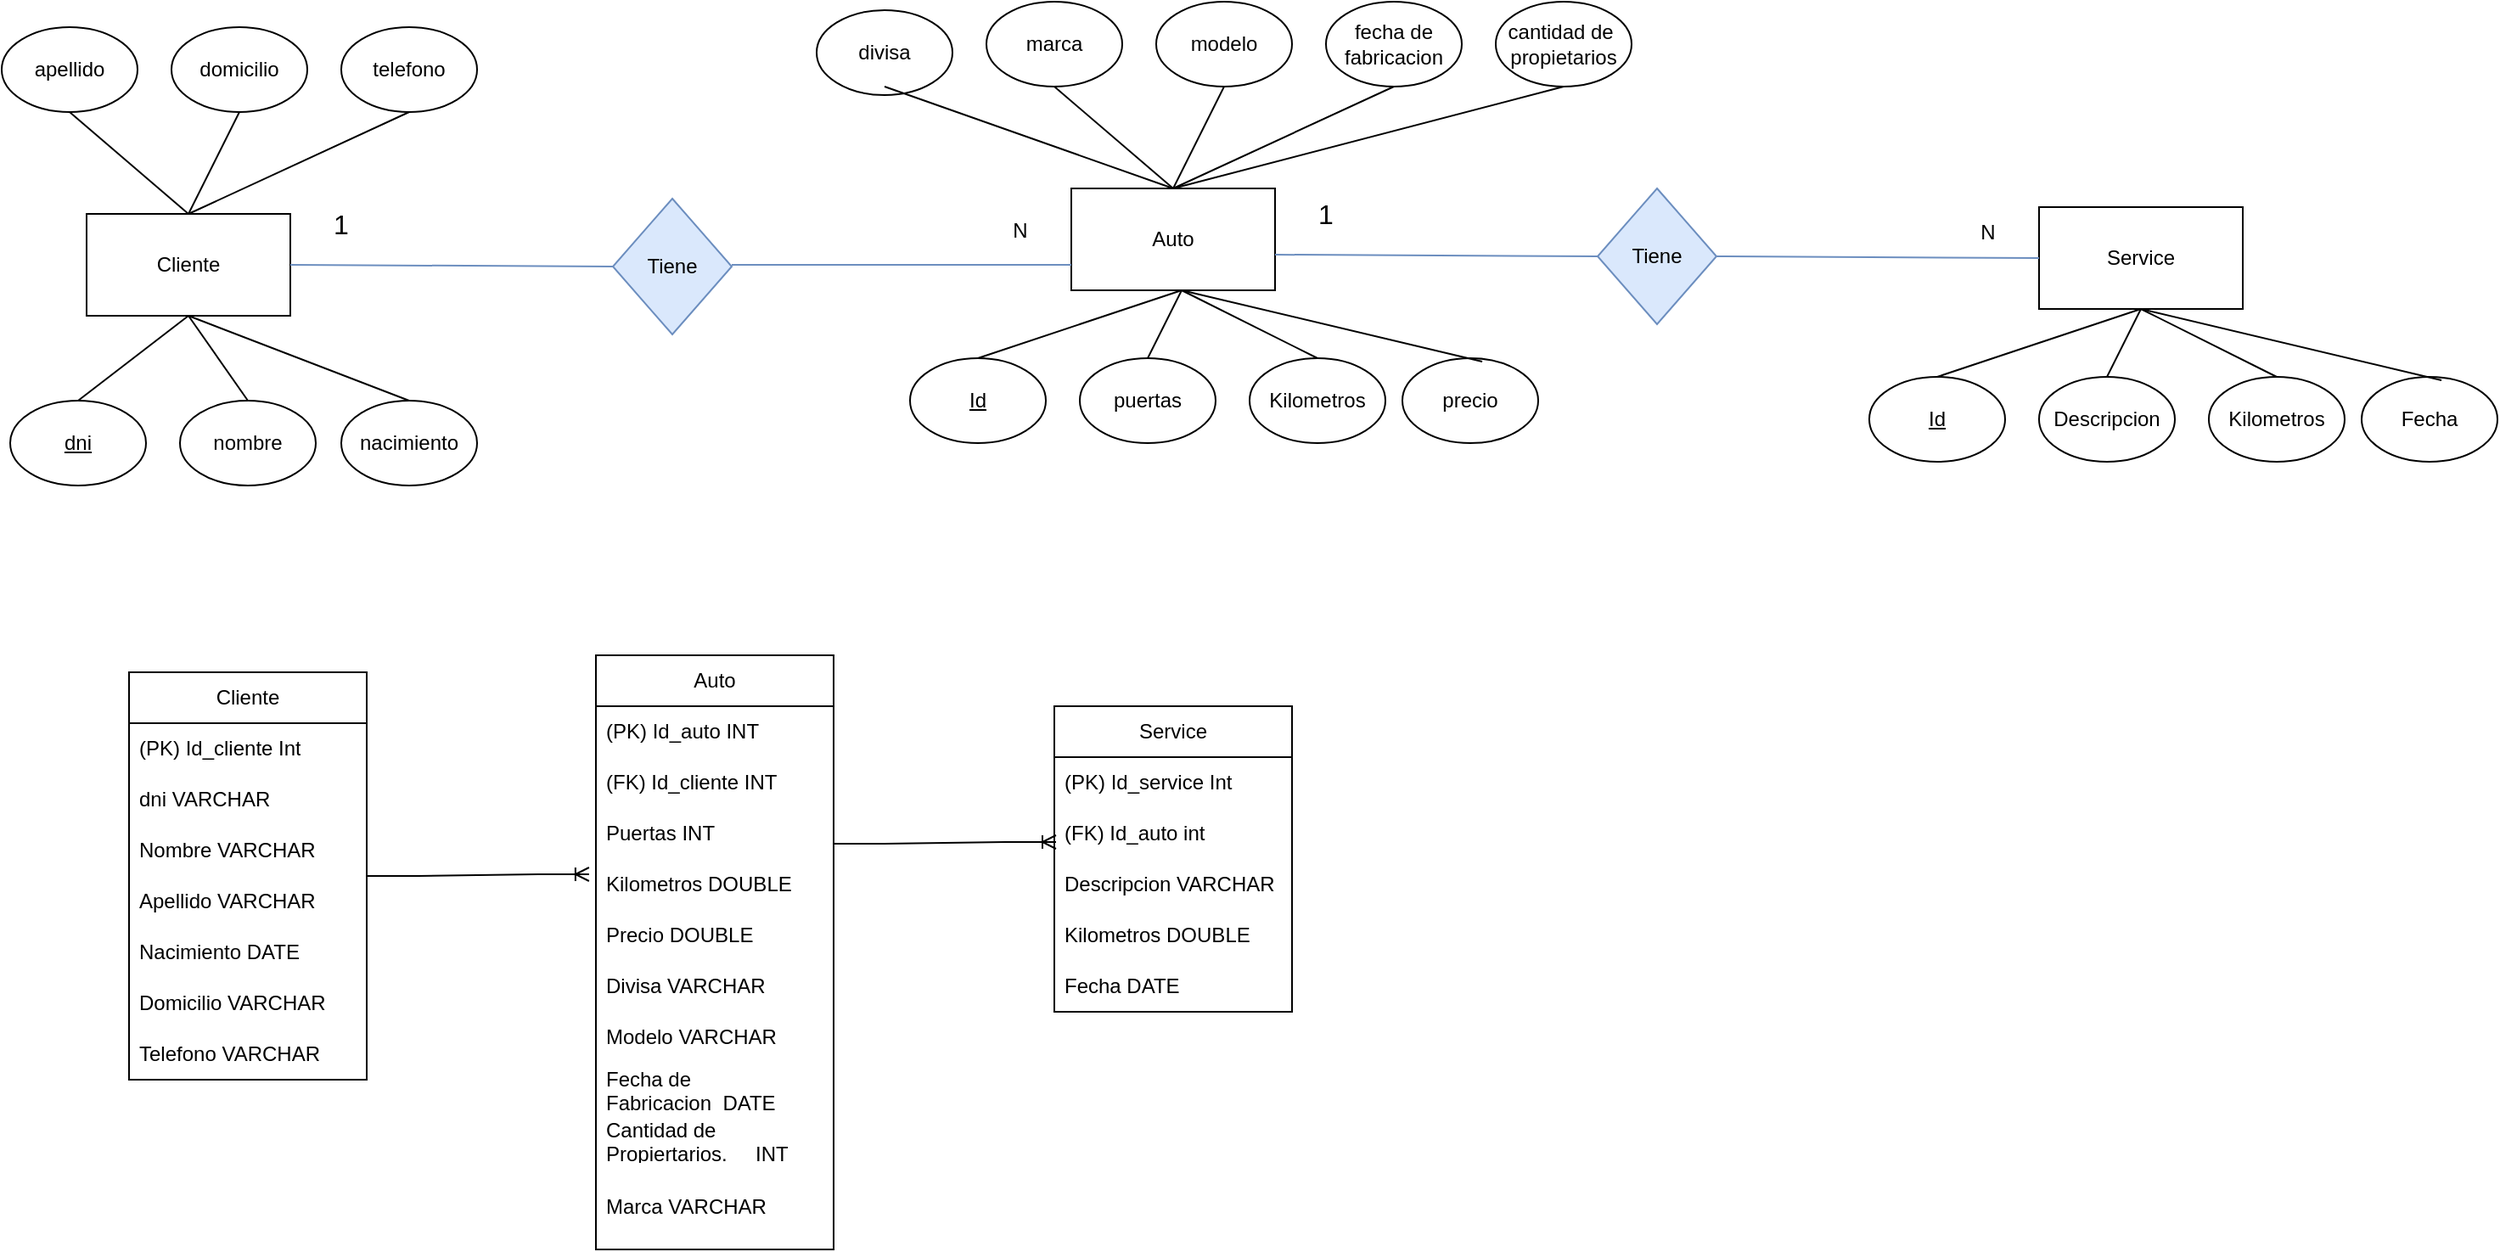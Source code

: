 <mxfile version="22.0.0" type="device">
  <diagram name="Página-1" id="FhEYSqoAmyUW1KmyxTYc">
    <mxGraphModel dx="1434" dy="752" grid="1" gridSize="10" guides="1" tooltips="1" connect="1" arrows="1" fold="1" page="1" pageScale="1" pageWidth="827" pageHeight="1169" math="0" shadow="0">
      <root>
        <mxCell id="0" />
        <mxCell id="1" parent="0" />
        <mxCell id="8k8SDluN_3D2_-qeHtZn-13" value="Auto" style="rounded=0;whiteSpace=wrap;html=1;" vertex="1" parent="1">
          <mxGeometry x="640" y="145" width="120" height="60" as="geometry" />
        </mxCell>
        <mxCell id="8k8SDluN_3D2_-qeHtZn-14" value="Service&lt;br&gt;" style="rounded=0;whiteSpace=wrap;html=1;" vertex="1" parent="1">
          <mxGeometry x="1210" y="156" width="120" height="60" as="geometry" />
        </mxCell>
        <mxCell id="8k8SDluN_3D2_-qeHtZn-15" value="Cliente" style="rounded=0;whiteSpace=wrap;html=1;" vertex="1" parent="1">
          <mxGeometry x="60" y="160" width="120" height="60" as="geometry" />
        </mxCell>
        <mxCell id="8k8SDluN_3D2_-qeHtZn-16" value="Descripcion" style="ellipse;whiteSpace=wrap;html=1;" vertex="1" parent="1">
          <mxGeometry x="1210" y="256" width="80" height="50" as="geometry" />
        </mxCell>
        <mxCell id="8k8SDluN_3D2_-qeHtZn-17" value="&lt;u&gt;Id&lt;/u&gt;" style="ellipse;whiteSpace=wrap;html=1;" vertex="1" parent="1">
          <mxGeometry x="1110" y="256" width="80" height="50" as="geometry" />
        </mxCell>
        <mxCell id="8k8SDluN_3D2_-qeHtZn-18" value="Kilometros" style="ellipse;whiteSpace=wrap;html=1;" vertex="1" parent="1">
          <mxGeometry x="1310" y="256" width="80" height="50" as="geometry" />
        </mxCell>
        <mxCell id="8k8SDluN_3D2_-qeHtZn-19" value="Fecha" style="ellipse;whiteSpace=wrap;html=1;" vertex="1" parent="1">
          <mxGeometry x="1400" y="256" width="80" height="50" as="geometry" />
        </mxCell>
        <mxCell id="8k8SDluN_3D2_-qeHtZn-20" value="" style="endArrow=none;html=1;rounded=0;entryX=0.5;entryY=1;entryDx=0;entryDy=0;exitX=0.5;exitY=0;exitDx=0;exitDy=0;" edge="1" parent="1" source="8k8SDluN_3D2_-qeHtZn-17" target="8k8SDluN_3D2_-qeHtZn-14">
          <mxGeometry width="50" height="50" relative="1" as="geometry">
            <mxPoint x="1160" y="206" as="sourcePoint" />
            <mxPoint x="1210" y="156" as="targetPoint" />
          </mxGeometry>
        </mxCell>
        <mxCell id="8k8SDluN_3D2_-qeHtZn-21" value="" style="endArrow=none;html=1;rounded=0;entryX=0.5;entryY=1;entryDx=0;entryDy=0;exitX=0.5;exitY=0;exitDx=0;exitDy=0;" edge="1" parent="1" source="8k8SDluN_3D2_-qeHtZn-16" target="8k8SDluN_3D2_-qeHtZn-14">
          <mxGeometry width="50" height="50" relative="1" as="geometry">
            <mxPoint x="1160" y="266" as="sourcePoint" />
            <mxPoint x="1280" y="226" as="targetPoint" />
          </mxGeometry>
        </mxCell>
        <mxCell id="8k8SDluN_3D2_-qeHtZn-22" value="" style="endArrow=none;html=1;rounded=0;exitX=0.5;exitY=0;exitDx=0;exitDy=0;" edge="1" parent="1" source="8k8SDluN_3D2_-qeHtZn-18">
          <mxGeometry width="50" height="50" relative="1" as="geometry">
            <mxPoint x="1170" y="276" as="sourcePoint" />
            <mxPoint x="1270" y="216" as="targetPoint" />
          </mxGeometry>
        </mxCell>
        <mxCell id="8k8SDluN_3D2_-qeHtZn-23" value="" style="endArrow=none;html=1;rounded=0;entryX=0.5;entryY=1;entryDx=0;entryDy=0;exitX=0.588;exitY=0.04;exitDx=0;exitDy=0;exitPerimeter=0;" edge="1" parent="1" source="8k8SDluN_3D2_-qeHtZn-19" target="8k8SDluN_3D2_-qeHtZn-14">
          <mxGeometry width="50" height="50" relative="1" as="geometry">
            <mxPoint x="1180" y="286" as="sourcePoint" />
            <mxPoint x="1300" y="246" as="targetPoint" />
          </mxGeometry>
        </mxCell>
        <mxCell id="8k8SDluN_3D2_-qeHtZn-25" value="&lt;u&gt;dni&lt;/u&gt;" style="ellipse;whiteSpace=wrap;html=1;" vertex="1" parent="1">
          <mxGeometry x="15" y="270" width="80" height="50" as="geometry" />
        </mxCell>
        <mxCell id="8k8SDluN_3D2_-qeHtZn-26" value="nombre" style="ellipse;whiteSpace=wrap;html=1;" vertex="1" parent="1">
          <mxGeometry x="115" y="270" width="80" height="50" as="geometry" />
        </mxCell>
        <mxCell id="8k8SDluN_3D2_-qeHtZn-27" value="apellido" style="ellipse;whiteSpace=wrap;html=1;" vertex="1" parent="1">
          <mxGeometry x="10" y="50" width="80" height="50" as="geometry" />
        </mxCell>
        <mxCell id="8k8SDluN_3D2_-qeHtZn-28" value="domicilio" style="ellipse;whiteSpace=wrap;html=1;" vertex="1" parent="1">
          <mxGeometry x="110" y="50" width="80" height="50" as="geometry" />
        </mxCell>
        <mxCell id="8k8SDluN_3D2_-qeHtZn-29" value="" style="endArrow=none;html=1;rounded=0;entryX=0.5;entryY=1;entryDx=0;entryDy=0;exitX=0.5;exitY=0;exitDx=0;exitDy=0;" edge="1" parent="1" source="8k8SDluN_3D2_-qeHtZn-25" target="8k8SDluN_3D2_-qeHtZn-15">
          <mxGeometry width="50" height="50" relative="1" as="geometry">
            <mxPoint x="110" y="440" as="sourcePoint" />
            <mxPoint x="160" y="390" as="targetPoint" />
          </mxGeometry>
        </mxCell>
        <mxCell id="8k8SDluN_3D2_-qeHtZn-30" value="nacimiento" style="ellipse;whiteSpace=wrap;html=1;" vertex="1" parent="1">
          <mxGeometry x="210" y="270" width="80" height="50" as="geometry" />
        </mxCell>
        <mxCell id="8k8SDluN_3D2_-qeHtZn-31" value="telefono" style="ellipse;whiteSpace=wrap;html=1;" vertex="1" parent="1">
          <mxGeometry x="210" y="50" width="80" height="50" as="geometry" />
        </mxCell>
        <mxCell id="8k8SDluN_3D2_-qeHtZn-32" value="" style="endArrow=none;html=1;rounded=0;entryX=0.5;entryY=1;entryDx=0;entryDy=0;exitX=0.5;exitY=0;exitDx=0;exitDy=0;" edge="1" parent="1" source="8k8SDluN_3D2_-qeHtZn-26" target="8k8SDluN_3D2_-qeHtZn-15">
          <mxGeometry width="50" height="50" relative="1" as="geometry">
            <mxPoint x="65" y="280" as="sourcePoint" />
            <mxPoint x="130" y="230" as="targetPoint" />
          </mxGeometry>
        </mxCell>
        <mxCell id="8k8SDluN_3D2_-qeHtZn-33" value="" style="endArrow=none;html=1;rounded=0;entryX=0.5;entryY=1;entryDx=0;entryDy=0;exitX=0.5;exitY=0;exitDx=0;exitDy=0;" edge="1" parent="1" source="8k8SDluN_3D2_-qeHtZn-30" target="8k8SDluN_3D2_-qeHtZn-15">
          <mxGeometry width="50" height="50" relative="1" as="geometry">
            <mxPoint x="75" y="290" as="sourcePoint" />
            <mxPoint x="140" y="240" as="targetPoint" />
          </mxGeometry>
        </mxCell>
        <mxCell id="8k8SDluN_3D2_-qeHtZn-34" value="" style="endArrow=none;html=1;rounded=0;entryX=0.5;entryY=1;entryDx=0;entryDy=0;exitX=0.5;exitY=0;exitDx=0;exitDy=0;" edge="1" parent="1" source="8k8SDluN_3D2_-qeHtZn-15" target="8k8SDluN_3D2_-qeHtZn-27">
          <mxGeometry width="50" height="50" relative="1" as="geometry">
            <mxPoint x="60" y="150" as="sourcePoint" />
            <mxPoint x="125" y="100" as="targetPoint" />
          </mxGeometry>
        </mxCell>
        <mxCell id="8k8SDluN_3D2_-qeHtZn-35" value="" style="endArrow=none;html=1;rounded=0;entryX=0.5;entryY=1;entryDx=0;entryDy=0;" edge="1" parent="1" target="8k8SDluN_3D2_-qeHtZn-28">
          <mxGeometry width="50" height="50" relative="1" as="geometry">
            <mxPoint x="120" y="160" as="sourcePoint" />
            <mxPoint x="60" y="110" as="targetPoint" />
          </mxGeometry>
        </mxCell>
        <mxCell id="8k8SDluN_3D2_-qeHtZn-36" value="" style="endArrow=none;html=1;rounded=0;entryX=0.5;entryY=1;entryDx=0;entryDy=0;exitX=0.5;exitY=0;exitDx=0;exitDy=0;" edge="1" parent="1" source="8k8SDluN_3D2_-qeHtZn-15" target="8k8SDluN_3D2_-qeHtZn-31">
          <mxGeometry width="50" height="50" relative="1" as="geometry">
            <mxPoint x="140" y="180" as="sourcePoint" />
            <mxPoint x="70" y="120" as="targetPoint" />
          </mxGeometry>
        </mxCell>
        <mxCell id="8k8SDluN_3D2_-qeHtZn-40" value="marca" style="ellipse;whiteSpace=wrap;html=1;" vertex="1" parent="1">
          <mxGeometry x="590" y="35" width="80" height="50" as="geometry" />
        </mxCell>
        <mxCell id="8k8SDluN_3D2_-qeHtZn-41" value="modelo" style="ellipse;whiteSpace=wrap;html=1;" vertex="1" parent="1">
          <mxGeometry x="690" y="35" width="80" height="50" as="geometry" />
        </mxCell>
        <mxCell id="8k8SDluN_3D2_-qeHtZn-42" value="fecha de&lt;br&gt;fabricacion" style="ellipse;whiteSpace=wrap;html=1;" vertex="1" parent="1">
          <mxGeometry x="790" y="35" width="80" height="50" as="geometry" />
        </mxCell>
        <mxCell id="8k8SDluN_3D2_-qeHtZn-43" value="" style="endArrow=none;html=1;rounded=0;entryX=0.5;entryY=1;entryDx=0;entryDy=0;exitX=0.5;exitY=0;exitDx=0;exitDy=0;" edge="1" parent="1" target="8k8SDluN_3D2_-qeHtZn-40">
          <mxGeometry width="50" height="50" relative="1" as="geometry">
            <mxPoint x="700" y="145" as="sourcePoint" />
            <mxPoint x="705" y="85" as="targetPoint" />
          </mxGeometry>
        </mxCell>
        <mxCell id="8k8SDluN_3D2_-qeHtZn-44" value="" style="endArrow=none;html=1;rounded=0;entryX=0.5;entryY=1;entryDx=0;entryDy=0;" edge="1" parent="1" target="8k8SDluN_3D2_-qeHtZn-41">
          <mxGeometry width="50" height="50" relative="1" as="geometry">
            <mxPoint x="700" y="145" as="sourcePoint" />
            <mxPoint x="640" y="95" as="targetPoint" />
          </mxGeometry>
        </mxCell>
        <mxCell id="8k8SDluN_3D2_-qeHtZn-45" value="" style="endArrow=none;html=1;rounded=0;entryX=0.5;entryY=1;entryDx=0;entryDy=0;exitX=0.5;exitY=0;exitDx=0;exitDy=0;" edge="1" parent="1" target="8k8SDluN_3D2_-qeHtZn-42">
          <mxGeometry width="50" height="50" relative="1" as="geometry">
            <mxPoint x="700" y="145" as="sourcePoint" />
            <mxPoint x="650" y="105" as="targetPoint" />
          </mxGeometry>
        </mxCell>
        <mxCell id="8k8SDluN_3D2_-qeHtZn-46" value="puertas" style="ellipse;whiteSpace=wrap;html=1;" vertex="1" parent="1">
          <mxGeometry x="645" y="245" width="80" height="50" as="geometry" />
        </mxCell>
        <mxCell id="8k8SDluN_3D2_-qeHtZn-47" value="&lt;u&gt;Id&lt;/u&gt;" style="ellipse;whiteSpace=wrap;html=1;" vertex="1" parent="1">
          <mxGeometry x="545" y="245" width="80" height="50" as="geometry" />
        </mxCell>
        <mxCell id="8k8SDluN_3D2_-qeHtZn-48" value="Kilometros" style="ellipse;whiteSpace=wrap;html=1;" vertex="1" parent="1">
          <mxGeometry x="745" y="245" width="80" height="50" as="geometry" />
        </mxCell>
        <mxCell id="8k8SDluN_3D2_-qeHtZn-49" value="precio" style="ellipse;whiteSpace=wrap;html=1;" vertex="1" parent="1">
          <mxGeometry x="835" y="245" width="80" height="50" as="geometry" />
        </mxCell>
        <mxCell id="8k8SDluN_3D2_-qeHtZn-50" value="" style="endArrow=none;html=1;rounded=0;entryX=0.5;entryY=1;entryDx=0;entryDy=0;exitX=0.5;exitY=0;exitDx=0;exitDy=0;" edge="1" parent="1" source="8k8SDluN_3D2_-qeHtZn-47">
          <mxGeometry width="50" height="50" relative="1" as="geometry">
            <mxPoint x="595" y="195" as="sourcePoint" />
            <mxPoint x="705" y="205" as="targetPoint" />
          </mxGeometry>
        </mxCell>
        <mxCell id="8k8SDluN_3D2_-qeHtZn-51" value="" style="endArrow=none;html=1;rounded=0;entryX=0.5;entryY=1;entryDx=0;entryDy=0;exitX=0.5;exitY=0;exitDx=0;exitDy=0;" edge="1" parent="1" source="8k8SDluN_3D2_-qeHtZn-46">
          <mxGeometry width="50" height="50" relative="1" as="geometry">
            <mxPoint x="595" y="255" as="sourcePoint" />
            <mxPoint x="705" y="205" as="targetPoint" />
          </mxGeometry>
        </mxCell>
        <mxCell id="8k8SDluN_3D2_-qeHtZn-52" value="" style="endArrow=none;html=1;rounded=0;exitX=0.5;exitY=0;exitDx=0;exitDy=0;" edge="1" parent="1" source="8k8SDluN_3D2_-qeHtZn-48">
          <mxGeometry width="50" height="50" relative="1" as="geometry">
            <mxPoint x="605" y="265" as="sourcePoint" />
            <mxPoint x="705" y="205" as="targetPoint" />
          </mxGeometry>
        </mxCell>
        <mxCell id="8k8SDluN_3D2_-qeHtZn-53" value="" style="endArrow=none;html=1;rounded=0;entryX=0.5;entryY=1;entryDx=0;entryDy=0;exitX=0.588;exitY=0.04;exitDx=0;exitDy=0;exitPerimeter=0;" edge="1" parent="1" source="8k8SDluN_3D2_-qeHtZn-49">
          <mxGeometry width="50" height="50" relative="1" as="geometry">
            <mxPoint x="615" y="275" as="sourcePoint" />
            <mxPoint x="705" y="205" as="targetPoint" />
          </mxGeometry>
        </mxCell>
        <mxCell id="8k8SDluN_3D2_-qeHtZn-54" value="divisa" style="ellipse;whiteSpace=wrap;html=1;" vertex="1" parent="1">
          <mxGeometry x="490" y="40" width="80" height="50" as="geometry" />
        </mxCell>
        <mxCell id="8k8SDluN_3D2_-qeHtZn-55" value="" style="endArrow=none;html=1;rounded=0;entryX=0.5;entryY=1;entryDx=0;entryDy=0;exitX=0.5;exitY=0;exitDx=0;exitDy=0;" edge="1" parent="1" source="8k8SDluN_3D2_-qeHtZn-13">
          <mxGeometry width="50" height="50" relative="1" as="geometry">
            <mxPoint x="710" y="155" as="sourcePoint" />
            <mxPoint x="530" y="85" as="targetPoint" />
          </mxGeometry>
        </mxCell>
        <mxCell id="8k8SDluN_3D2_-qeHtZn-56" value="cantidad de&amp;nbsp;&lt;br&gt;propietarios" style="ellipse;whiteSpace=wrap;html=1;" vertex="1" parent="1">
          <mxGeometry x="890" y="35" width="80" height="50" as="geometry" />
        </mxCell>
        <mxCell id="8k8SDluN_3D2_-qeHtZn-57" value="" style="endArrow=none;html=1;rounded=0;entryX=0.5;entryY=1;entryDx=0;entryDy=0;exitX=0.5;exitY=0;exitDx=0;exitDy=0;" edge="1" parent="1" source="8k8SDluN_3D2_-qeHtZn-13" target="8k8SDluN_3D2_-qeHtZn-56">
          <mxGeometry width="50" height="50" relative="1" as="geometry">
            <mxPoint x="710" y="155" as="sourcePoint" />
            <mxPoint x="840" y="95" as="targetPoint" />
          </mxGeometry>
        </mxCell>
        <mxCell id="8k8SDluN_3D2_-qeHtZn-58" value="Tiene" style="rhombus;whiteSpace=wrap;html=1;fillColor=#dae8fc;strokeColor=#6c8ebf;" vertex="1" parent="1">
          <mxGeometry x="370" y="151" width="70" height="80" as="geometry" />
        </mxCell>
        <mxCell id="8k8SDluN_3D2_-qeHtZn-59" value="" style="endArrow=none;html=1;rounded=0;exitX=1;exitY=0.5;exitDx=0;exitDy=0;entryX=0;entryY=0.5;entryDx=0;entryDy=0;fillColor=#dae8fc;strokeColor=#6c8ebf;" edge="1" parent="1" source="8k8SDluN_3D2_-qeHtZn-15" target="8k8SDluN_3D2_-qeHtZn-58">
          <mxGeometry width="50" height="50" relative="1" as="geometry">
            <mxPoint x="210" y="205" as="sourcePoint" />
            <mxPoint x="260" y="155" as="targetPoint" />
          </mxGeometry>
        </mxCell>
        <mxCell id="8k8SDluN_3D2_-qeHtZn-60" value="" style="endArrow=none;html=1;rounded=0;entryX=0;entryY=0.75;entryDx=0;entryDy=0;fillColor=#dae8fc;strokeColor=#6c8ebf;" edge="1" parent="1" target="8k8SDluN_3D2_-qeHtZn-13">
          <mxGeometry width="50" height="50" relative="1" as="geometry">
            <mxPoint x="440" y="190" as="sourcePoint" />
            <mxPoint x="490" y="140" as="targetPoint" />
          </mxGeometry>
        </mxCell>
        <mxCell id="8k8SDluN_3D2_-qeHtZn-61" value="1" style="text;html=1;strokeColor=none;fillColor=none;align=center;verticalAlign=middle;whiteSpace=wrap;rounded=0;fontSize=16;" vertex="1" parent="1">
          <mxGeometry x="180" y="151" width="60" height="30" as="geometry" />
        </mxCell>
        <mxCell id="8k8SDluN_3D2_-qeHtZn-62" value="N" style="text;html=1;strokeColor=none;fillColor=none;align=center;verticalAlign=middle;whiteSpace=wrap;rounded=0;" vertex="1" parent="1">
          <mxGeometry x="580" y="155" width="60" height="30" as="geometry" />
        </mxCell>
        <mxCell id="8k8SDluN_3D2_-qeHtZn-67" value="" style="endArrow=none;html=1;rounded=0;exitX=1;exitY=0.5;exitDx=0;exitDy=0;entryX=0;entryY=0.5;entryDx=0;entryDy=0;fillColor=#dae8fc;strokeColor=#6c8ebf;" edge="1" parent="1">
          <mxGeometry width="50" height="50" relative="1" as="geometry">
            <mxPoint x="760" y="184" as="sourcePoint" />
            <mxPoint x="950" y="185" as="targetPoint" />
          </mxGeometry>
        </mxCell>
        <mxCell id="8k8SDluN_3D2_-qeHtZn-68" value="1" style="text;html=1;strokeColor=none;fillColor=none;align=center;verticalAlign=middle;whiteSpace=wrap;rounded=0;fontSize=16;" vertex="1" parent="1">
          <mxGeometry x="760" y="145" width="60" height="30" as="geometry" />
        </mxCell>
        <mxCell id="8k8SDluN_3D2_-qeHtZn-69" value="Tiene" style="rhombus;whiteSpace=wrap;html=1;fillColor=#dae8fc;strokeColor=#6c8ebf;" vertex="1" parent="1">
          <mxGeometry x="950" y="145" width="70" height="80" as="geometry" />
        </mxCell>
        <mxCell id="8k8SDluN_3D2_-qeHtZn-70" value="N" style="text;html=1;strokeColor=none;fillColor=none;align=center;verticalAlign=middle;whiteSpace=wrap;rounded=0;" vertex="1" parent="1">
          <mxGeometry x="1150" y="156" width="60" height="30" as="geometry" />
        </mxCell>
        <mxCell id="8k8SDluN_3D2_-qeHtZn-71" value="" style="endArrow=none;html=1;rounded=0;exitX=1;exitY=0.5;exitDx=0;exitDy=0;entryX=0;entryY=0.5;entryDx=0;entryDy=0;fillColor=#dae8fc;strokeColor=#6c8ebf;" edge="1" parent="1" source="8k8SDluN_3D2_-qeHtZn-69" target="8k8SDluN_3D2_-qeHtZn-14">
          <mxGeometry width="50" height="50" relative="1" as="geometry">
            <mxPoint x="990" y="231" as="sourcePoint" />
            <mxPoint x="1180" y="232" as="targetPoint" />
          </mxGeometry>
        </mxCell>
        <mxCell id="8k8SDluN_3D2_-qeHtZn-72" value="Cliente" style="swimlane;fontStyle=0;childLayout=stackLayout;horizontal=1;startSize=30;horizontalStack=0;resizeParent=1;resizeParentMax=0;resizeLast=0;collapsible=1;marginBottom=0;whiteSpace=wrap;html=1;" vertex="1" parent="1">
          <mxGeometry x="85" y="430" width="140" height="240" as="geometry" />
        </mxCell>
        <mxCell id="8k8SDluN_3D2_-qeHtZn-73" value="(PK) Id_cliente Int" style="text;strokeColor=none;fillColor=none;align=left;verticalAlign=middle;spacingLeft=4;spacingRight=4;overflow=hidden;points=[[0,0.5],[1,0.5]];portConstraint=eastwest;rotatable=0;whiteSpace=wrap;html=1;" vertex="1" parent="8k8SDluN_3D2_-qeHtZn-72">
          <mxGeometry y="30" width="140" height="30" as="geometry" />
        </mxCell>
        <mxCell id="8k8SDluN_3D2_-qeHtZn-74" value="dni VARCHAR" style="text;strokeColor=none;fillColor=none;align=left;verticalAlign=middle;spacingLeft=4;spacingRight=4;overflow=hidden;points=[[0,0.5],[1,0.5]];portConstraint=eastwest;rotatable=0;whiteSpace=wrap;html=1;" vertex="1" parent="8k8SDluN_3D2_-qeHtZn-72">
          <mxGeometry y="60" width="140" height="30" as="geometry" />
        </mxCell>
        <mxCell id="8k8SDluN_3D2_-qeHtZn-77" value="Nombre VARCHAR" style="text;strokeColor=none;fillColor=none;align=left;verticalAlign=middle;spacingLeft=4;spacingRight=4;overflow=hidden;points=[[0,0.5],[1,0.5]];portConstraint=eastwest;rotatable=0;whiteSpace=wrap;html=1;" vertex="1" parent="8k8SDluN_3D2_-qeHtZn-72">
          <mxGeometry y="90" width="140" height="30" as="geometry" />
        </mxCell>
        <mxCell id="8k8SDluN_3D2_-qeHtZn-78" value="Apellido VARCHAR" style="text;strokeColor=none;fillColor=none;align=left;verticalAlign=middle;spacingLeft=4;spacingRight=4;overflow=hidden;points=[[0,0.5],[1,0.5]];portConstraint=eastwest;rotatable=0;whiteSpace=wrap;html=1;" vertex="1" parent="8k8SDluN_3D2_-qeHtZn-72">
          <mxGeometry y="120" width="140" height="30" as="geometry" />
        </mxCell>
        <mxCell id="8k8SDluN_3D2_-qeHtZn-79" value="Nacimiento DATE" style="text;strokeColor=none;fillColor=none;align=left;verticalAlign=middle;spacingLeft=4;spacingRight=4;overflow=hidden;points=[[0,0.5],[1,0.5]];portConstraint=eastwest;rotatable=0;whiteSpace=wrap;html=1;" vertex="1" parent="8k8SDluN_3D2_-qeHtZn-72">
          <mxGeometry y="150" width="140" height="30" as="geometry" />
        </mxCell>
        <mxCell id="8k8SDluN_3D2_-qeHtZn-80" value="Domicilio VARCHAR" style="text;strokeColor=none;fillColor=none;align=left;verticalAlign=middle;spacingLeft=4;spacingRight=4;overflow=hidden;points=[[0,0.5],[1,0.5]];portConstraint=eastwest;rotatable=0;whiteSpace=wrap;html=1;" vertex="1" parent="8k8SDluN_3D2_-qeHtZn-72">
          <mxGeometry y="180" width="140" height="30" as="geometry" />
        </mxCell>
        <mxCell id="8k8SDluN_3D2_-qeHtZn-81" value="Telefono VARCHAR" style="text;strokeColor=none;fillColor=none;align=left;verticalAlign=middle;spacingLeft=4;spacingRight=4;overflow=hidden;points=[[0,0.5],[1,0.5]];portConstraint=eastwest;rotatable=0;whiteSpace=wrap;html=1;" vertex="1" parent="8k8SDluN_3D2_-qeHtZn-72">
          <mxGeometry y="210" width="140" height="30" as="geometry" />
        </mxCell>
        <mxCell id="8k8SDluN_3D2_-qeHtZn-82" value="Auto" style="swimlane;fontStyle=0;childLayout=stackLayout;horizontal=1;startSize=30;horizontalStack=0;resizeParent=1;resizeParentMax=0;resizeLast=0;collapsible=1;marginBottom=0;whiteSpace=wrap;html=1;" vertex="1" parent="1">
          <mxGeometry x="360" y="420" width="140" height="350" as="geometry" />
        </mxCell>
        <mxCell id="8k8SDluN_3D2_-qeHtZn-83" value="(PK) Id_auto INT" style="text;strokeColor=none;fillColor=none;align=left;verticalAlign=middle;spacingLeft=4;spacingRight=4;overflow=hidden;points=[[0,0.5],[1,0.5]];portConstraint=eastwest;rotatable=0;whiteSpace=wrap;html=1;" vertex="1" parent="8k8SDluN_3D2_-qeHtZn-82">
          <mxGeometry y="30" width="140" height="30" as="geometry" />
        </mxCell>
        <mxCell id="8k8SDluN_3D2_-qeHtZn-84" value="(FK) Id_cliente INT" style="text;strokeColor=none;fillColor=none;align=left;verticalAlign=middle;spacingLeft=4;spacingRight=4;overflow=hidden;points=[[0,0.5],[1,0.5]];portConstraint=eastwest;rotatable=0;whiteSpace=wrap;html=1;" vertex="1" parent="8k8SDluN_3D2_-qeHtZn-82">
          <mxGeometry y="60" width="140" height="30" as="geometry" />
        </mxCell>
        <mxCell id="8k8SDluN_3D2_-qeHtZn-85" value="Puertas INT" style="text;strokeColor=none;fillColor=none;align=left;verticalAlign=middle;spacingLeft=4;spacingRight=4;overflow=hidden;points=[[0,0.5],[1,0.5]];portConstraint=eastwest;rotatable=0;whiteSpace=wrap;html=1;" vertex="1" parent="8k8SDluN_3D2_-qeHtZn-82">
          <mxGeometry y="90" width="140" height="30" as="geometry" />
        </mxCell>
        <mxCell id="8k8SDluN_3D2_-qeHtZn-86" value="Kilometros DOUBLE" style="text;strokeColor=none;fillColor=none;align=left;verticalAlign=middle;spacingLeft=4;spacingRight=4;overflow=hidden;points=[[0,0.5],[1,0.5]];portConstraint=eastwest;rotatable=0;whiteSpace=wrap;html=1;" vertex="1" parent="8k8SDluN_3D2_-qeHtZn-82">
          <mxGeometry y="120" width="140" height="30" as="geometry" />
        </mxCell>
        <mxCell id="8k8SDluN_3D2_-qeHtZn-87" value="Precio DOUBLE" style="text;strokeColor=none;fillColor=none;align=left;verticalAlign=middle;spacingLeft=4;spacingRight=4;overflow=hidden;points=[[0,0.5],[1,0.5]];portConstraint=eastwest;rotatable=0;whiteSpace=wrap;html=1;" vertex="1" parent="8k8SDluN_3D2_-qeHtZn-82">
          <mxGeometry y="150" width="140" height="30" as="geometry" />
        </mxCell>
        <mxCell id="8k8SDluN_3D2_-qeHtZn-88" value="Divisa VARCHAR" style="text;strokeColor=none;fillColor=none;align=left;verticalAlign=middle;spacingLeft=4;spacingRight=4;overflow=hidden;points=[[0,0.5],[1,0.5]];portConstraint=eastwest;rotatable=0;whiteSpace=wrap;html=1;" vertex="1" parent="8k8SDluN_3D2_-qeHtZn-82">
          <mxGeometry y="180" width="140" height="30" as="geometry" />
        </mxCell>
        <mxCell id="8k8SDluN_3D2_-qeHtZn-90" value="Modelo VARCHAR" style="text;strokeColor=none;fillColor=none;align=left;verticalAlign=middle;spacingLeft=4;spacingRight=4;overflow=hidden;points=[[0,0.5],[1,0.5]];portConstraint=eastwest;rotatable=0;whiteSpace=wrap;html=1;" vertex="1" parent="8k8SDluN_3D2_-qeHtZn-82">
          <mxGeometry y="210" width="140" height="30" as="geometry" />
        </mxCell>
        <mxCell id="8k8SDluN_3D2_-qeHtZn-91" value="Fecha de&lt;br&gt;Fabricacion&amp;nbsp; DATE" style="text;strokeColor=none;fillColor=none;align=left;verticalAlign=middle;spacingLeft=4;spacingRight=4;overflow=hidden;points=[[0,0.5],[1,0.5]];portConstraint=eastwest;rotatable=0;whiteSpace=wrap;html=1;" vertex="1" parent="8k8SDluN_3D2_-qeHtZn-82">
          <mxGeometry y="240" width="140" height="30" as="geometry" />
        </mxCell>
        <mxCell id="8k8SDluN_3D2_-qeHtZn-92" value="Cantidad de&amp;nbsp;&lt;br&gt;Propiertarios.&amp;nbsp; &amp;nbsp; &amp;nbsp;INT" style="text;strokeColor=none;fillColor=none;align=left;verticalAlign=middle;spacingLeft=4;spacingRight=4;overflow=hidden;points=[[0,0.5],[1,0.5]];portConstraint=eastwest;rotatable=0;whiteSpace=wrap;html=1;" vertex="1" parent="8k8SDluN_3D2_-qeHtZn-82">
          <mxGeometry y="270" width="140" height="30" as="geometry" />
        </mxCell>
        <mxCell id="8k8SDluN_3D2_-qeHtZn-89" value="Marca VARCHAR" style="text;strokeColor=none;fillColor=none;align=left;verticalAlign=middle;spacingLeft=4;spacingRight=4;overflow=hidden;points=[[0,0.5],[1,0.5]];portConstraint=eastwest;rotatable=0;whiteSpace=wrap;html=1;" vertex="1" parent="8k8SDluN_3D2_-qeHtZn-82">
          <mxGeometry y="300" width="140" height="50" as="geometry" />
        </mxCell>
        <mxCell id="8k8SDluN_3D2_-qeHtZn-93" value="Service" style="swimlane;fontStyle=0;childLayout=stackLayout;horizontal=1;startSize=30;horizontalStack=0;resizeParent=1;resizeParentMax=0;resizeLast=0;collapsible=1;marginBottom=0;whiteSpace=wrap;html=1;" vertex="1" parent="1">
          <mxGeometry x="630" y="450" width="140" height="180" as="geometry" />
        </mxCell>
        <mxCell id="8k8SDluN_3D2_-qeHtZn-94" value="(PK) Id_service Int" style="text;strokeColor=none;fillColor=none;align=left;verticalAlign=middle;spacingLeft=4;spacingRight=4;overflow=hidden;points=[[0,0.5],[1,0.5]];portConstraint=eastwest;rotatable=0;whiteSpace=wrap;html=1;" vertex="1" parent="8k8SDluN_3D2_-qeHtZn-93">
          <mxGeometry y="30" width="140" height="30" as="geometry" />
        </mxCell>
        <mxCell id="8k8SDluN_3D2_-qeHtZn-95" value="(FK) Id_auto int" style="text;strokeColor=none;fillColor=none;align=left;verticalAlign=middle;spacingLeft=4;spacingRight=4;overflow=hidden;points=[[0,0.5],[1,0.5]];portConstraint=eastwest;rotatable=0;whiteSpace=wrap;html=1;" vertex="1" parent="8k8SDluN_3D2_-qeHtZn-93">
          <mxGeometry y="60" width="140" height="30" as="geometry" />
        </mxCell>
        <mxCell id="8k8SDluN_3D2_-qeHtZn-96" value="Descripcion VARCHAR" style="text;strokeColor=none;fillColor=none;align=left;verticalAlign=middle;spacingLeft=4;spacingRight=4;overflow=hidden;points=[[0,0.5],[1,0.5]];portConstraint=eastwest;rotatable=0;whiteSpace=wrap;html=1;" vertex="1" parent="8k8SDluN_3D2_-qeHtZn-93">
          <mxGeometry y="90" width="140" height="30" as="geometry" />
        </mxCell>
        <mxCell id="8k8SDluN_3D2_-qeHtZn-97" value="Kilometros DOUBLE" style="text;strokeColor=none;fillColor=none;align=left;verticalAlign=middle;spacingLeft=4;spacingRight=4;overflow=hidden;points=[[0,0.5],[1,0.5]];portConstraint=eastwest;rotatable=0;whiteSpace=wrap;html=1;" vertex="1" parent="8k8SDluN_3D2_-qeHtZn-93">
          <mxGeometry y="120" width="140" height="30" as="geometry" />
        </mxCell>
        <mxCell id="8k8SDluN_3D2_-qeHtZn-98" value="Fecha DATE" style="text;strokeColor=none;fillColor=none;align=left;verticalAlign=middle;spacingLeft=4;spacingRight=4;overflow=hidden;points=[[0,0.5],[1,0.5]];portConstraint=eastwest;rotatable=0;whiteSpace=wrap;html=1;" vertex="1" parent="8k8SDluN_3D2_-qeHtZn-93">
          <mxGeometry y="150" width="140" height="30" as="geometry" />
        </mxCell>
        <mxCell id="8k8SDluN_3D2_-qeHtZn-104" value="" style="edgeStyle=entityRelationEdgeStyle;fontSize=12;html=1;endArrow=ERoneToMany;rounded=0;entryX=-0.029;entryY=0.3;entryDx=0;entryDy=0;entryPerimeter=0;" edge="1" parent="1" target="8k8SDluN_3D2_-qeHtZn-86">
          <mxGeometry width="100" height="100" relative="1" as="geometry">
            <mxPoint x="225" y="550" as="sourcePoint" />
            <mxPoint x="325" y="450" as="targetPoint" />
          </mxGeometry>
        </mxCell>
        <mxCell id="8k8SDluN_3D2_-qeHtZn-105" value="" style="edgeStyle=entityRelationEdgeStyle;fontSize=12;html=1;endArrow=ERoneToMany;rounded=0;entryX=-0.029;entryY=0.3;entryDx=0;entryDy=0;entryPerimeter=0;" edge="1" parent="1">
          <mxGeometry width="100" height="100" relative="1" as="geometry">
            <mxPoint x="500" y="531" as="sourcePoint" />
            <mxPoint x="631" y="530" as="targetPoint" />
          </mxGeometry>
        </mxCell>
      </root>
    </mxGraphModel>
  </diagram>
</mxfile>
